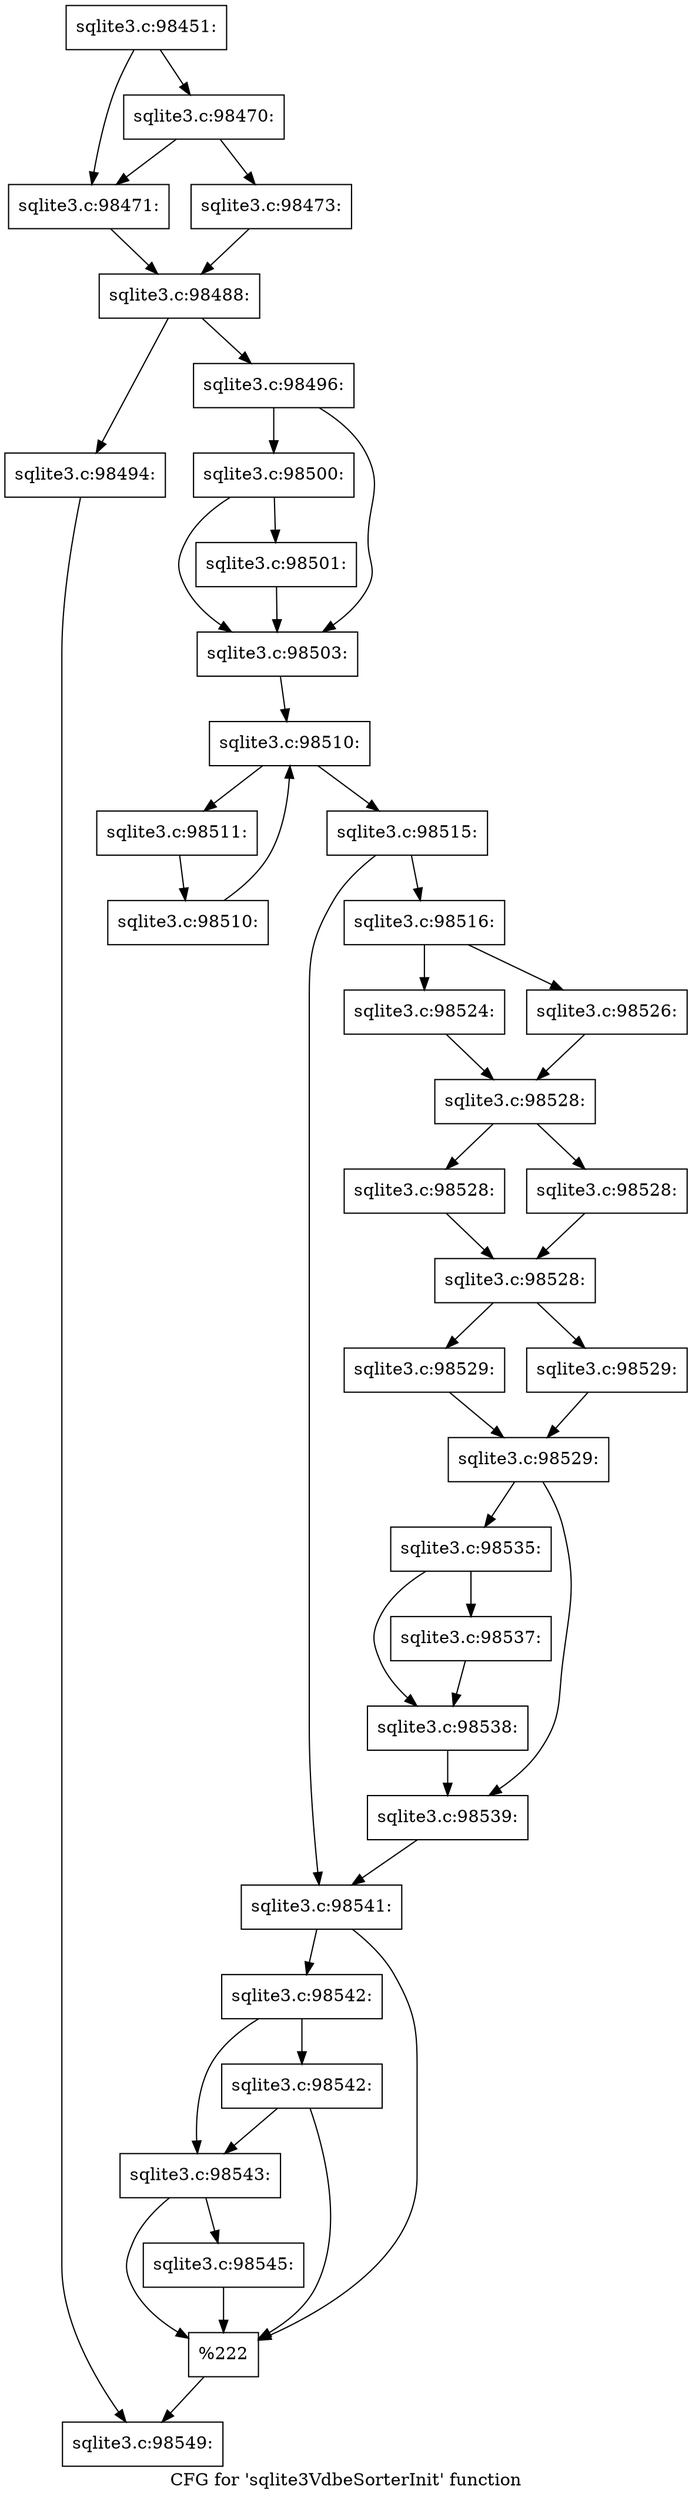 digraph "CFG for 'sqlite3VdbeSorterInit' function" {
	label="CFG for 'sqlite3VdbeSorterInit' function";

	Node0x55c0f80140f0 [shape=record,label="{sqlite3.c:98451:}"];
	Node0x55c0f80140f0 -> Node0x55c0f80244c0;
	Node0x55c0f80140f0 -> Node0x55c0f80245b0;
	Node0x55c0f80245b0 [shape=record,label="{sqlite3.c:98470:}"];
	Node0x55c0f80245b0 -> Node0x55c0f80244c0;
	Node0x55c0f80245b0 -> Node0x55c0f8024560;
	Node0x55c0f80244c0 [shape=record,label="{sqlite3.c:98471:}"];
	Node0x55c0f80244c0 -> Node0x55c0f8024510;
	Node0x55c0f8024560 [shape=record,label="{sqlite3.c:98473:}"];
	Node0x55c0f8024560 -> Node0x55c0f8024510;
	Node0x55c0f8024510 [shape=record,label="{sqlite3.c:98488:}"];
	Node0x55c0f8024510 -> Node0x55c0f8026ae0;
	Node0x55c0f8024510 -> Node0x55c0f8026b80;
	Node0x55c0f8026ae0 [shape=record,label="{sqlite3.c:98494:}"];
	Node0x55c0f8026ae0 -> Node0x55c0f8026b30;
	Node0x55c0f8026b80 [shape=record,label="{sqlite3.c:98496:}"];
	Node0x55c0f8026b80 -> Node0x55c0f80289c0;
	Node0x55c0f8026b80 -> Node0x55c0f8028970;
	Node0x55c0f80289c0 [shape=record,label="{sqlite3.c:98500:}"];
	Node0x55c0f80289c0 -> Node0x55c0f8028920;
	Node0x55c0f80289c0 -> Node0x55c0f8028970;
	Node0x55c0f8028920 [shape=record,label="{sqlite3.c:98501:}"];
	Node0x55c0f8028920 -> Node0x55c0f8028970;
	Node0x55c0f8028970 [shape=record,label="{sqlite3.c:98503:}"];
	Node0x55c0f8028970 -> Node0x55c0f802af50;
	Node0x55c0f802af50 [shape=record,label="{sqlite3.c:98510:}"];
	Node0x55c0f802af50 -> Node0x55c0f802b170;
	Node0x55c0f802af50 -> Node0x55c0f802ada0;
	Node0x55c0f802b170 [shape=record,label="{sqlite3.c:98511:}"];
	Node0x55c0f802b170 -> Node0x55c0f802b0e0;
	Node0x55c0f802b0e0 [shape=record,label="{sqlite3.c:98510:}"];
	Node0x55c0f802b0e0 -> Node0x55c0f802af50;
	Node0x55c0f802ada0 [shape=record,label="{sqlite3.c:98515:}"];
	Node0x55c0f802ada0 -> Node0x55c0f802c640;
	Node0x55c0f802ada0 -> Node0x55c0f802c5f0;
	Node0x55c0f802c5f0 [shape=record,label="{sqlite3.c:98516:}"];
	Node0x55c0f802c5f0 -> Node0x55c0f802ec70;
	Node0x55c0f802c5f0 -> Node0x55c0f802ed10;
	Node0x55c0f802ec70 [shape=record,label="{sqlite3.c:98524:}"];
	Node0x55c0f802ec70 -> Node0x55c0f802ecc0;
	Node0x55c0f802ed10 [shape=record,label="{sqlite3.c:98526:}"];
	Node0x55c0f802ed10 -> Node0x55c0f802ecc0;
	Node0x55c0f802ecc0 [shape=record,label="{sqlite3.c:98528:}"];
	Node0x55c0f802ecc0 -> Node0x55c0f802f8f0;
	Node0x55c0f802ecc0 -> Node0x55c0f802f940;
	Node0x55c0f802f8f0 [shape=record,label="{sqlite3.c:98528:}"];
	Node0x55c0f802f8f0 -> Node0x55c0f802f990;
	Node0x55c0f802f940 [shape=record,label="{sqlite3.c:98528:}"];
	Node0x55c0f802f940 -> Node0x55c0f802f990;
	Node0x55c0f802f990 [shape=record,label="{sqlite3.c:98528:}"];
	Node0x55c0f802f990 -> Node0x55c0f802fee0;
	Node0x55c0f802f990 -> Node0x55c0f802ff30;
	Node0x55c0f802fee0 [shape=record,label="{sqlite3.c:98529:}"];
	Node0x55c0f802fee0 -> Node0x55c0f802ff80;
	Node0x55c0f802ff30 [shape=record,label="{sqlite3.c:98529:}"];
	Node0x55c0f802ff30 -> Node0x55c0f802ff80;
	Node0x55c0f802ff80 [shape=record,label="{sqlite3.c:98529:}"];
	Node0x55c0f802ff80 -> Node0x55c0f8030a30;
	Node0x55c0f802ff80 -> Node0x55c0f8030a80;
	Node0x55c0f8030a30 [shape=record,label="{sqlite3.c:98535:}"];
	Node0x55c0f8030a30 -> Node0x55c0f8031780;
	Node0x55c0f8030a30 -> Node0x55c0f8031730;
	Node0x55c0f8031730 [shape=record,label="{sqlite3.c:98537:}"];
	Node0x55c0f8031730 -> Node0x55c0f8031780;
	Node0x55c0f8031780 [shape=record,label="{sqlite3.c:98538:}"];
	Node0x55c0f8031780 -> Node0x55c0f8030a80;
	Node0x55c0f8030a80 [shape=record,label="{sqlite3.c:98539:}"];
	Node0x55c0f8030a80 -> Node0x55c0f802c640;
	Node0x55c0f802c640 [shape=record,label="{sqlite3.c:98541:}"];
	Node0x55c0f802c640 -> Node0x55c0f80321b0;
	Node0x55c0f802c640 -> Node0x55c0f80320e0;
	Node0x55c0f80321b0 [shape=record,label="{sqlite3.c:98542:}"];
	Node0x55c0f80321b0 -> Node0x55c0f8032130;
	Node0x55c0f80321b0 -> Node0x55c0f80326b0;
	Node0x55c0f80326b0 [shape=record,label="{sqlite3.c:98542:}"];
	Node0x55c0f80326b0 -> Node0x55c0f8032130;
	Node0x55c0f80326b0 -> Node0x55c0f80320e0;
	Node0x55c0f8032130 [shape=record,label="{sqlite3.c:98543:}"];
	Node0x55c0f8032130 -> Node0x55c0f8032090;
	Node0x55c0f8032130 -> Node0x55c0f80320e0;
	Node0x55c0f8032090 [shape=record,label="{sqlite3.c:98545:}"];
	Node0x55c0f8032090 -> Node0x55c0f80320e0;
	Node0x55c0f80320e0 [shape=record,label="{%222}"];
	Node0x55c0f80320e0 -> Node0x55c0f8026b30;
	Node0x55c0f8026b30 [shape=record,label="{sqlite3.c:98549:}"];
}
